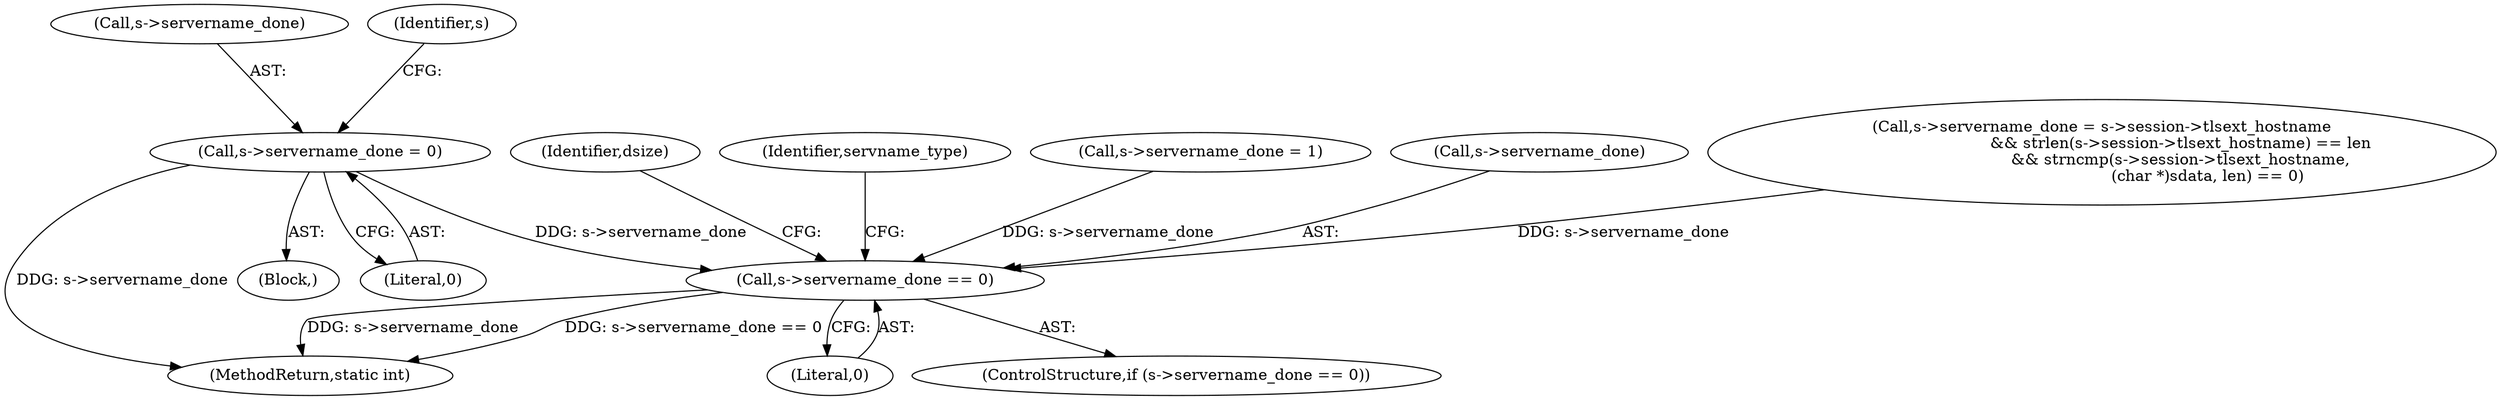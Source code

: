 digraph "0_openssl_a004e72b95835136d3f1ea90517f706c24c03da7_3@pointer" {
"1000134" [label="(Call,s->servername_done = 0)"];
"1000380" [label="(Call,s->servername_done == 0)"];
"1000135" [label="(Call,s->servername_done)"];
"1000379" [label="(ControlStructure,if (s->servername_done == 0))"];
"1000121" [label="(Block,)"];
"1000138" [label="(Literal,0)"];
"1000386" [label="(Identifier,servname_type)"];
"1000141" [label="(Identifier,s)"];
"1000479" [label="(Call,s->servername_done = 1)"];
"1001399" [label="(MethodReturn,static int)"];
"1000381" [label="(Call,s->servername_done)"];
"1000380" [label="(Call,s->servername_done == 0)"];
"1000485" [label="(Call,s->servername_done = s->session->tlsext_hostname\n                                && strlen(s->session->tlsext_hostname) == len\n                                && strncmp(s->session->tlsext_hostname,\n                                           (char *)sdata, len) == 0)"];
"1000520" [label="(Identifier,dsize)"];
"1000384" [label="(Literal,0)"];
"1000134" [label="(Call,s->servername_done = 0)"];
"1000134" -> "1000121"  [label="AST: "];
"1000134" -> "1000138"  [label="CFG: "];
"1000135" -> "1000134"  [label="AST: "];
"1000138" -> "1000134"  [label="AST: "];
"1000141" -> "1000134"  [label="CFG: "];
"1000134" -> "1001399"  [label="DDG: s->servername_done"];
"1000134" -> "1000380"  [label="DDG: s->servername_done"];
"1000380" -> "1000379"  [label="AST: "];
"1000380" -> "1000384"  [label="CFG: "];
"1000381" -> "1000380"  [label="AST: "];
"1000384" -> "1000380"  [label="AST: "];
"1000386" -> "1000380"  [label="CFG: "];
"1000520" -> "1000380"  [label="CFG: "];
"1000380" -> "1001399"  [label="DDG: s->servername_done == 0"];
"1000380" -> "1001399"  [label="DDG: s->servername_done"];
"1000485" -> "1000380"  [label="DDG: s->servername_done"];
"1000479" -> "1000380"  [label="DDG: s->servername_done"];
}
